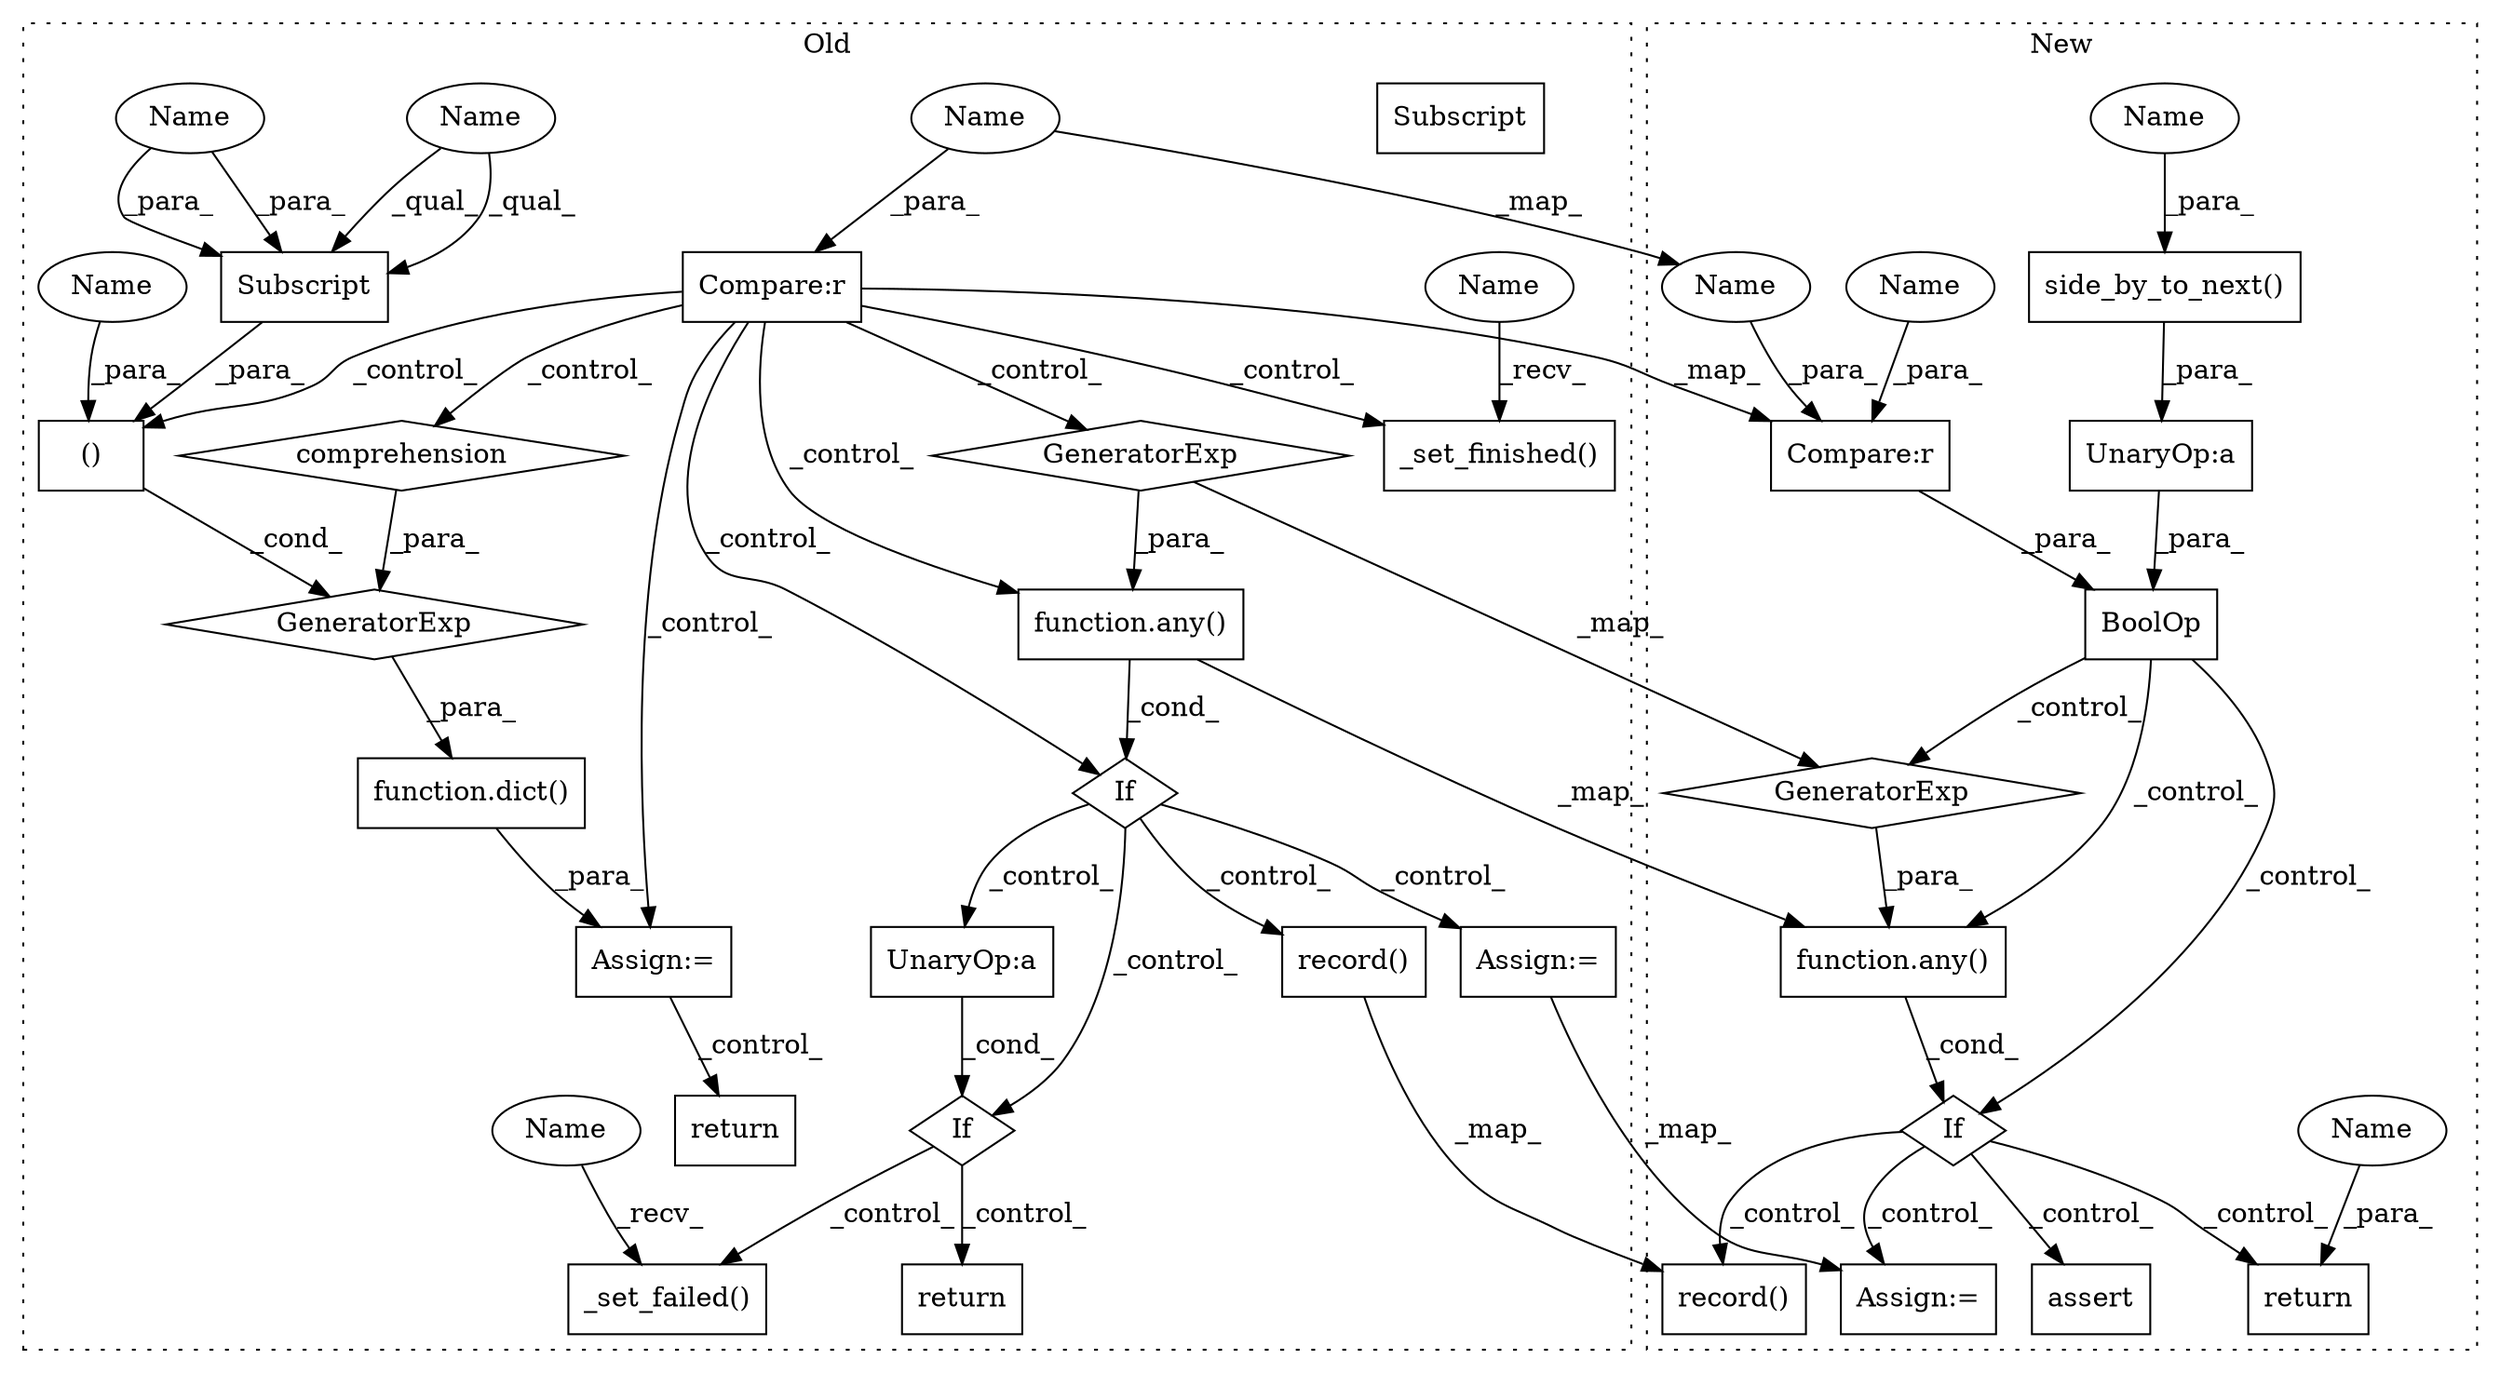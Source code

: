 digraph G {
subgraph cluster0 {
1 [label="_set_failed()" a="75" s="2324,2344" l="17,1" shape="box"];
3 [label="If" a="96" s="2295" l="3" shape="diamond"];
4 [label="Compare:r" a="40" s="1890" l="12" shape="box"];
6 [label="If" a="96" s="2108" l="3" shape="diamond"];
7 [label="UnaryOp:a" a="61" s="2298" l="8" shape="box"];
8 [label="return" a="93" s="3098" l="7" shape="box"];
11 [label="_set_finished()" a="75" s="1916" l="20" shape="box"];
14 [label="Subscript" a="63" s="1989,0" l="7,0" shape="box"];
15 [label="record()" a="75" s="2170,2223" l="27,1" shape="box"];
18 [label="GeneratorExp" a="55" s="2119" l="36" shape="diamond"];
21 [label="function.any()" a="75" s="2115,2155" l="4,1" shape="box"];
23 [label="Assign:=" a="68" s="2241" l="17" shape="box"];
24 [label="return" a="93" s="2362" l="7" shape="box"];
25 [label="()" a="54" s="1987" l="9" shape="box"];
26 [label="comprehension" a="45" s="1998" l="3" shape="diamond"];
27 [label="GeneratorExp" a="55" s="1985" l="1" shape="diamond"];
28 [label="function.dict()" a="75" s="1980,1986" l="5,40" shape="box"];
29 [label="Assign:=" a="68" s="1977" l="3" shape="box"];
30 [label="Name" a="87" s="2324" l="4" shape="ellipse"];
31 [label="Name" a="87" s="1916" l="4" shape="ellipse"];
32 [label="Name" a="87" s="1989" l="4" shape="ellipse"];
33 [label="Subscript" a="63" s="1989,0" l="7,0" shape="box"];
34 [label="Name" a="87" s="1890" l="4" shape="ellipse"];
35 [label="Name" a="87" s="1994" l="1" shape="ellipse"];
36 [label="Name" a="87" s="1986" l="1" shape="ellipse"];
label = "Old";
style="dotted";
}
subgraph cluster1 {
2 [label="If" a="96" s="1804" l="3" shape="diamond"];
5 [label="Compare:r" a="40" s="1650" l="12" shape="box"];
9 [label="return" a="93" s="1868" l="7" shape="box"];
10 [label="BoolOp" a="72" s="1650" l="46" shape="box"];
12 [label="side_by_to_next()" a="75" s="1670,1695" l="21,1" shape="box"];
13 [label="UnaryOp:a" a="61" s="1666" l="30" shape="box"];
16 [label="record()" a="75" s="1889,1942" l="27,1" shape="box"];
17 [label="assert" a="65" s="2006" l="7" shape="box"];
19 [label="GeneratorExp" a="55" s="1811" l="42" shape="diamond"];
20 [label="function.any()" a="75" s="1807,1853" l="4,1" shape="box"];
22 [label="Assign:=" a="68" s="1956" l="17" shape="box"];
37 [label="Name" a="87" s="1658" l="4" shape="ellipse"];
38 [label="Name" a="87" s="1875" l="4" shape="ellipse"];
39 [label="Name" a="87" s="1650" l="4" shape="ellipse"];
40 [label="Name" a="87" s="1691" l="4" shape="ellipse"];
label = "New";
style="dotted";
}
2 -> 16 [label="_control_"];
2 -> 17 [label="_control_"];
2 -> 22 [label="_control_"];
2 -> 9 [label="_control_"];
3 -> 24 [label="_control_"];
3 -> 1 [label="_control_"];
4 -> 25 [label="_control_"];
4 -> 26 [label="_control_"];
4 -> 11 [label="_control_"];
4 -> 6 [label="_control_"];
4 -> 18 [label="_control_"];
4 -> 5 [label="_map_"];
4 -> 21 [label="_control_"];
4 -> 29 [label="_control_"];
5 -> 10 [label="_para_"];
6 -> 3 [label="_control_"];
6 -> 7 [label="_control_"];
6 -> 15 [label="_control_"];
6 -> 23 [label="_control_"];
7 -> 3 [label="_cond_"];
10 -> 2 [label="_control_"];
10 -> 19 [label="_control_"];
10 -> 20 [label="_control_"];
12 -> 13 [label="_para_"];
13 -> 10 [label="_para_"];
15 -> 16 [label="_map_"];
18 -> 19 [label="_map_"];
18 -> 21 [label="_para_"];
19 -> 20 [label="_para_"];
20 -> 2 [label="_cond_"];
21 -> 20 [label="_map_"];
21 -> 6 [label="_cond_"];
23 -> 22 [label="_map_"];
25 -> 27 [label="_cond_"];
26 -> 27 [label="_para_"];
27 -> 28 [label="_para_"];
28 -> 29 [label="_para_"];
29 -> 8 [label="_control_"];
30 -> 1 [label="_recv_"];
31 -> 11 [label="_recv_"];
32 -> 33 [label="_qual_"];
32 -> 33 [label="_qual_"];
33 -> 25 [label="_para_"];
34 -> 39 [label="_map_"];
34 -> 4 [label="_para_"];
35 -> 33 [label="_para_"];
35 -> 33 [label="_para_"];
36 -> 25 [label="_para_"];
37 -> 5 [label="_para_"];
38 -> 9 [label="_para_"];
39 -> 5 [label="_para_"];
40 -> 12 [label="_para_"];
}